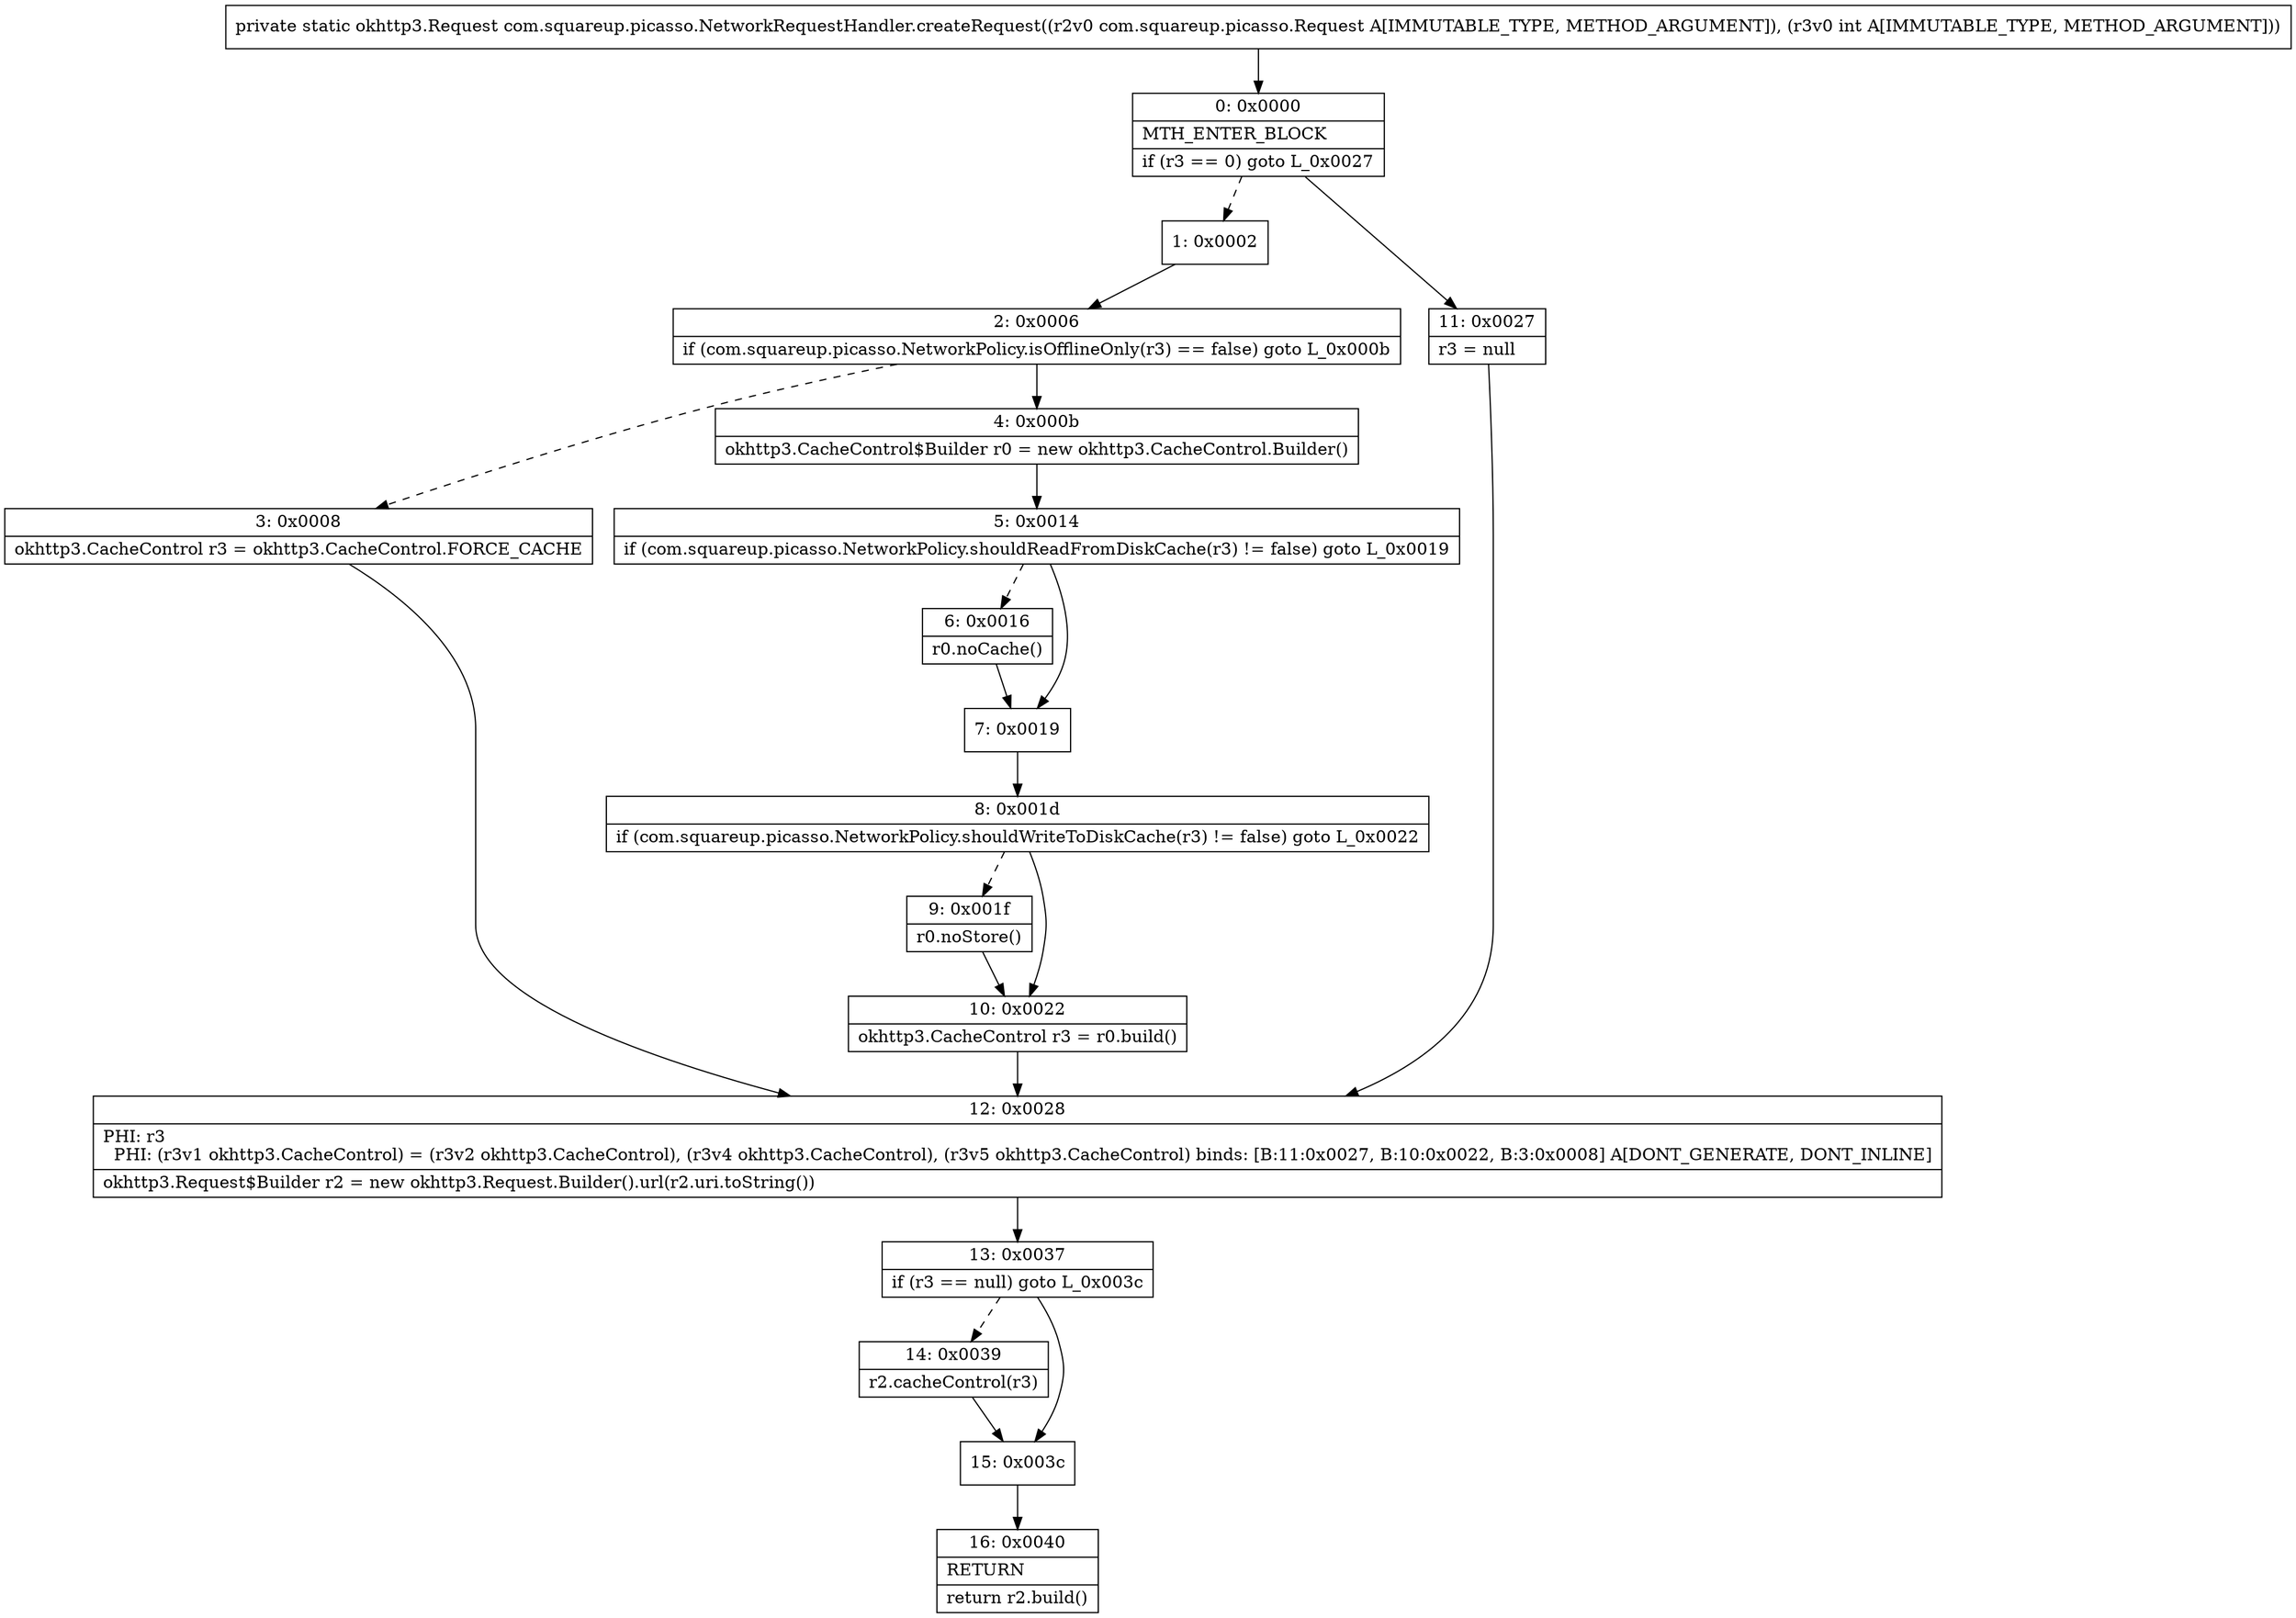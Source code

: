 digraph "CFG forcom.squareup.picasso.NetworkRequestHandler.createRequest(Lcom\/squareup\/picasso\/Request;I)Lokhttp3\/Request;" {
Node_0 [shape=record,label="{0\:\ 0x0000|MTH_ENTER_BLOCK\l|if (r3 == 0) goto L_0x0027\l}"];
Node_1 [shape=record,label="{1\:\ 0x0002}"];
Node_2 [shape=record,label="{2\:\ 0x0006|if (com.squareup.picasso.NetworkPolicy.isOfflineOnly(r3) == false) goto L_0x000b\l}"];
Node_3 [shape=record,label="{3\:\ 0x0008|okhttp3.CacheControl r3 = okhttp3.CacheControl.FORCE_CACHE\l}"];
Node_4 [shape=record,label="{4\:\ 0x000b|okhttp3.CacheControl$Builder r0 = new okhttp3.CacheControl.Builder()\l}"];
Node_5 [shape=record,label="{5\:\ 0x0014|if (com.squareup.picasso.NetworkPolicy.shouldReadFromDiskCache(r3) != false) goto L_0x0019\l}"];
Node_6 [shape=record,label="{6\:\ 0x0016|r0.noCache()\l}"];
Node_7 [shape=record,label="{7\:\ 0x0019}"];
Node_8 [shape=record,label="{8\:\ 0x001d|if (com.squareup.picasso.NetworkPolicy.shouldWriteToDiskCache(r3) != false) goto L_0x0022\l}"];
Node_9 [shape=record,label="{9\:\ 0x001f|r0.noStore()\l}"];
Node_10 [shape=record,label="{10\:\ 0x0022|okhttp3.CacheControl r3 = r0.build()\l}"];
Node_11 [shape=record,label="{11\:\ 0x0027|r3 = null\l}"];
Node_12 [shape=record,label="{12\:\ 0x0028|PHI: r3 \l  PHI: (r3v1 okhttp3.CacheControl) = (r3v2 okhttp3.CacheControl), (r3v4 okhttp3.CacheControl), (r3v5 okhttp3.CacheControl) binds: [B:11:0x0027, B:10:0x0022, B:3:0x0008] A[DONT_GENERATE, DONT_INLINE]\l|okhttp3.Request$Builder r2 = new okhttp3.Request.Builder().url(r2.uri.toString())\l}"];
Node_13 [shape=record,label="{13\:\ 0x0037|if (r3 == null) goto L_0x003c\l}"];
Node_14 [shape=record,label="{14\:\ 0x0039|r2.cacheControl(r3)\l}"];
Node_15 [shape=record,label="{15\:\ 0x003c}"];
Node_16 [shape=record,label="{16\:\ 0x0040|RETURN\l|return r2.build()\l}"];
MethodNode[shape=record,label="{private static okhttp3.Request com.squareup.picasso.NetworkRequestHandler.createRequest((r2v0 com.squareup.picasso.Request A[IMMUTABLE_TYPE, METHOD_ARGUMENT]), (r3v0 int A[IMMUTABLE_TYPE, METHOD_ARGUMENT])) }"];
MethodNode -> Node_0;
Node_0 -> Node_1[style=dashed];
Node_0 -> Node_11;
Node_1 -> Node_2;
Node_2 -> Node_3[style=dashed];
Node_2 -> Node_4;
Node_3 -> Node_12;
Node_4 -> Node_5;
Node_5 -> Node_6[style=dashed];
Node_5 -> Node_7;
Node_6 -> Node_7;
Node_7 -> Node_8;
Node_8 -> Node_9[style=dashed];
Node_8 -> Node_10;
Node_9 -> Node_10;
Node_10 -> Node_12;
Node_11 -> Node_12;
Node_12 -> Node_13;
Node_13 -> Node_14[style=dashed];
Node_13 -> Node_15;
Node_14 -> Node_15;
Node_15 -> Node_16;
}

